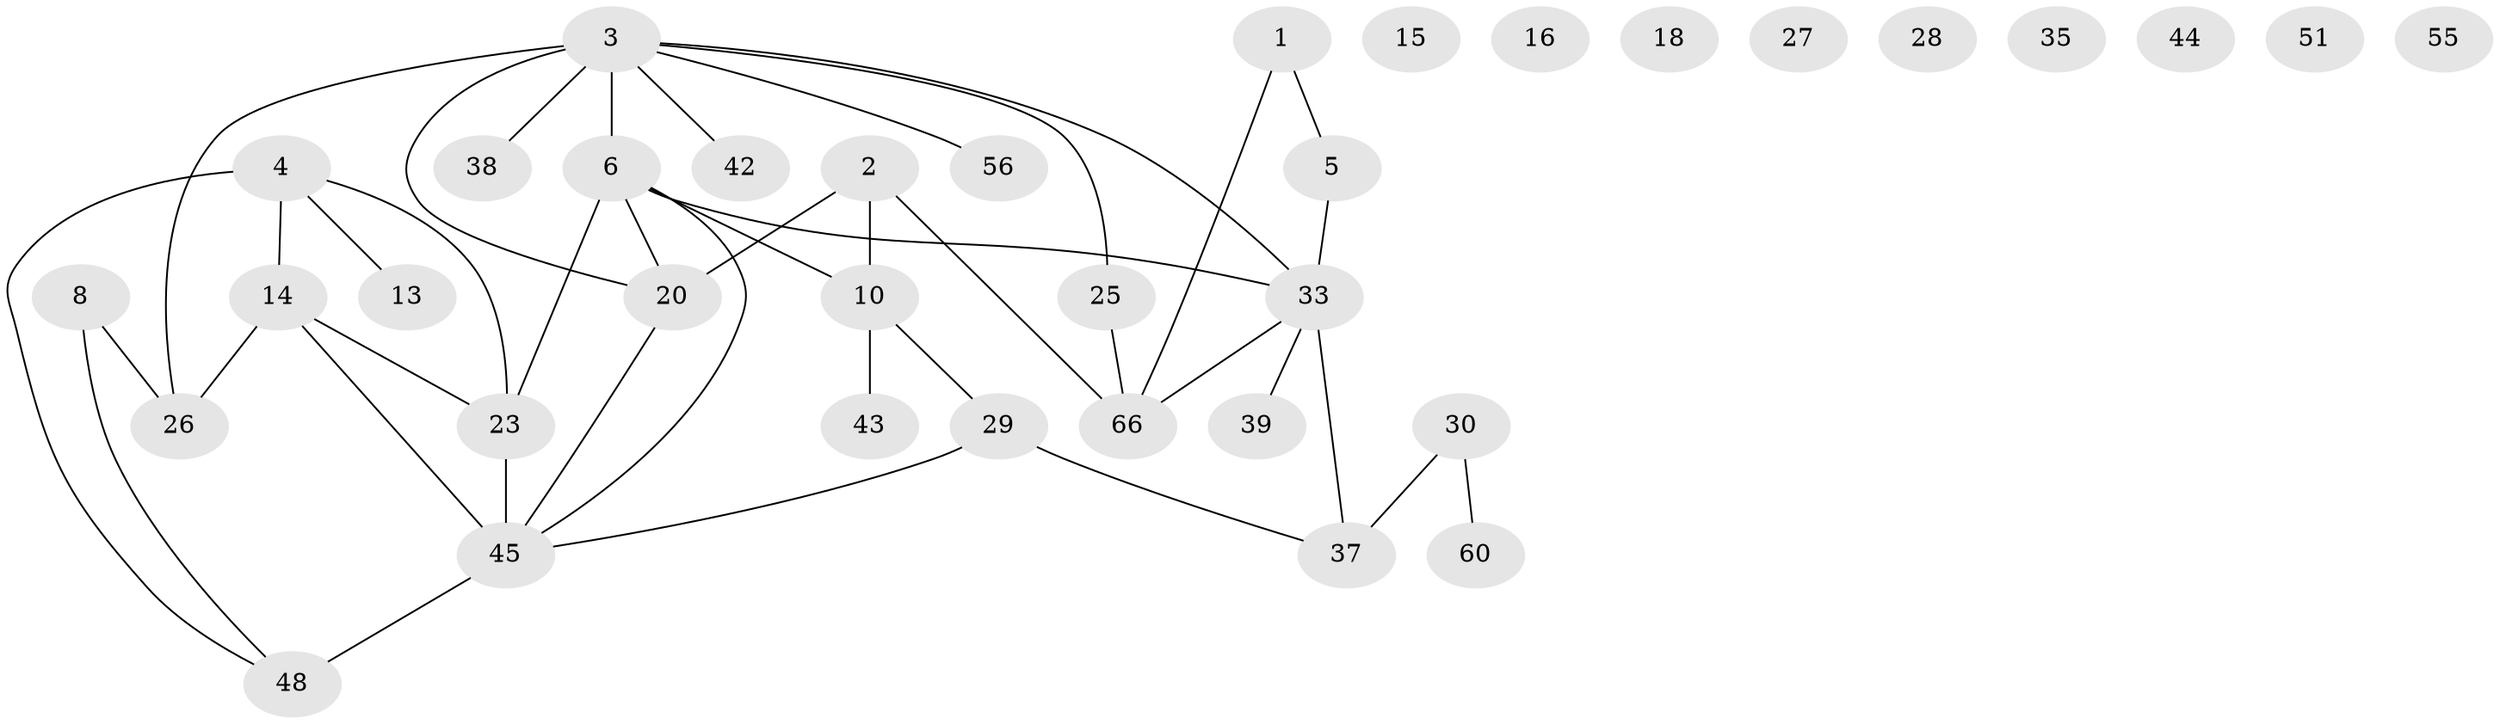 // original degree distribution, {2: 0.25, 3: 0.125, 1: 0.25, 7: 0.013888888888888888, 5: 0.08333333333333333, 4: 0.1527777777777778, 0: 0.1111111111111111, 6: 0.013888888888888888}
// Generated by graph-tools (version 1.1) at 2025/12/03/09/25 04:12:53]
// undirected, 36 vertices, 41 edges
graph export_dot {
graph [start="1"]
  node [color=gray90,style=filled];
  1 [super="+32"];
  2;
  3 [super="+7+21"];
  4 [super="+19"];
  5;
  6 [super="+22+11+12+9"];
  8 [super="+61"];
  10 [super="+17+68"];
  13 [super="+36"];
  14 [super="+41"];
  15;
  16 [super="+72"];
  18;
  20 [super="+50"];
  23;
  25;
  26 [super="+47"];
  27;
  28;
  29 [super="+34"];
  30;
  33 [super="+40"];
  35;
  37 [super="+57"];
  38;
  39 [super="+49"];
  42;
  43;
  44;
  45 [super="+58+52"];
  48 [super="+54"];
  51;
  55;
  56;
  60 [super="+62"];
  66 [super="+67"];
  1 -- 66;
  1 -- 5;
  2 -- 66;
  2 -- 10;
  2 -- 20;
  3 -- 6 [weight=4];
  3 -- 38;
  3 -- 42;
  3 -- 56;
  3 -- 25;
  3 -- 26 [weight=2];
  3 -- 33 [weight=2];
  3 -- 20;
  4 -- 48;
  4 -- 23;
  4 -- 13;
  4 -- 14;
  5 -- 33;
  6 -- 10;
  6 -- 45;
  6 -- 23;
  6 -- 20;
  6 -- 33;
  8 -- 48;
  8 -- 26;
  10 -- 43;
  10 -- 29;
  14 -- 23;
  14 -- 45;
  14 -- 26;
  20 -- 45;
  23 -- 45;
  25 -- 66;
  29 -- 45;
  29 -- 37;
  30 -- 60;
  30 -- 37;
  33 -- 66;
  33 -- 37;
  33 -- 39;
  45 -- 48 [weight=2];
}
